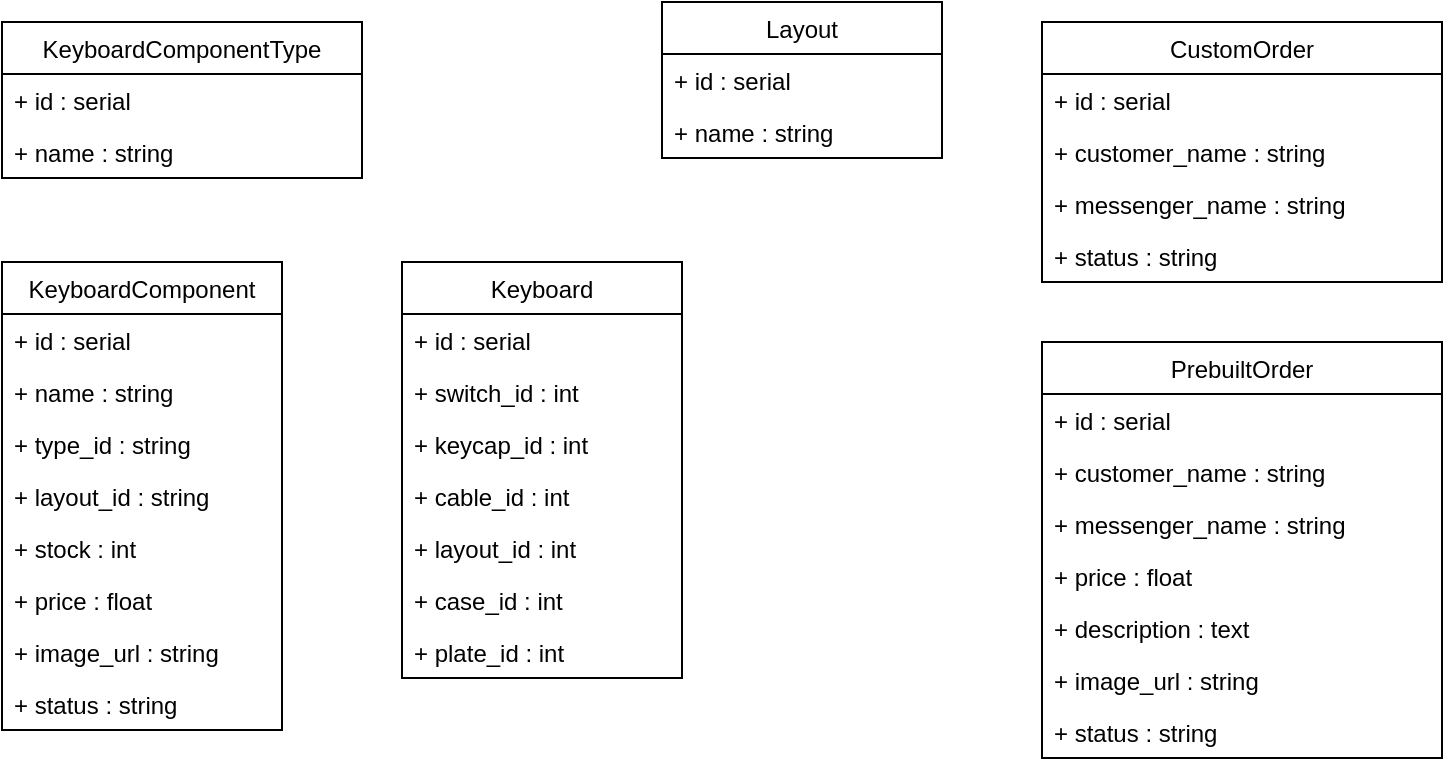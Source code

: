 <mxfile version="13.8.0" type="github">
  <diagram id="C5RBs43oDa-KdzZeNtuy" name="Page-1">
    <mxGraphModel dx="1673" dy="942" grid="1" gridSize="10" guides="1" tooltips="1" connect="1" arrows="1" fold="1" page="1" pageScale="1" pageWidth="827" pageHeight="1169" math="0" shadow="0">
      <root>
        <mxCell id="WIyWlLk6GJQsqaUBKTNV-0" />
        <mxCell id="WIyWlLk6GJQsqaUBKTNV-1" parent="WIyWlLk6GJQsqaUBKTNV-0" />
        <mxCell id="ertPSc1Y6yqL1A6kA6gl-8" value="CustomOrder" style="swimlane;fontStyle=0;childLayout=stackLayout;horizontal=1;startSize=26;fillColor=none;horizontalStack=0;resizeParent=1;resizeParentMax=0;resizeLast=0;collapsible=1;marginBottom=0;" vertex="1" parent="WIyWlLk6GJQsqaUBKTNV-1">
          <mxGeometry x="520" y="40" width="200" height="130" as="geometry" />
        </mxCell>
        <mxCell id="ertPSc1Y6yqL1A6kA6gl-9" value="+ id : serial" style="text;strokeColor=none;fillColor=none;align=left;verticalAlign=top;spacingLeft=4;spacingRight=4;overflow=hidden;rotatable=0;points=[[0,0.5],[1,0.5]];portConstraint=eastwest;" vertex="1" parent="ertPSc1Y6yqL1A6kA6gl-8">
          <mxGeometry y="26" width="200" height="26" as="geometry" />
        </mxCell>
        <mxCell id="ertPSc1Y6yqL1A6kA6gl-10" value="+ customer_name : string" style="text;strokeColor=none;fillColor=none;align=left;verticalAlign=top;spacingLeft=4;spacingRight=4;overflow=hidden;rotatable=0;points=[[0,0.5],[1,0.5]];portConstraint=eastwest;" vertex="1" parent="ertPSc1Y6yqL1A6kA6gl-8">
          <mxGeometry y="52" width="200" height="26" as="geometry" />
        </mxCell>
        <mxCell id="ertPSc1Y6yqL1A6kA6gl-11" value="+ messenger_name : string" style="text;strokeColor=none;fillColor=none;align=left;verticalAlign=top;spacingLeft=4;spacingRight=4;overflow=hidden;rotatable=0;points=[[0,0.5],[1,0.5]];portConstraint=eastwest;" vertex="1" parent="ertPSc1Y6yqL1A6kA6gl-8">
          <mxGeometry y="78" width="200" height="26" as="geometry" />
        </mxCell>
        <mxCell id="ertPSc1Y6yqL1A6kA6gl-20" value="+ status : string" style="text;strokeColor=none;fillColor=none;align=left;verticalAlign=top;spacingLeft=4;spacingRight=4;overflow=hidden;rotatable=0;points=[[0,0.5],[1,0.5]];portConstraint=eastwest;" vertex="1" parent="ertPSc1Y6yqL1A6kA6gl-8">
          <mxGeometry y="104" width="200" height="26" as="geometry" />
        </mxCell>
        <mxCell id="ertPSc1Y6yqL1A6kA6gl-21" value="PrebuiltOrder" style="swimlane;fontStyle=0;childLayout=stackLayout;horizontal=1;startSize=26;fillColor=none;horizontalStack=0;resizeParent=1;resizeParentMax=0;resizeLast=0;collapsible=1;marginBottom=0;" vertex="1" parent="WIyWlLk6GJQsqaUBKTNV-1">
          <mxGeometry x="520" y="200" width="200" height="208" as="geometry" />
        </mxCell>
        <mxCell id="ertPSc1Y6yqL1A6kA6gl-22" value="+ id : serial" style="text;strokeColor=none;fillColor=none;align=left;verticalAlign=top;spacingLeft=4;spacingRight=4;overflow=hidden;rotatable=0;points=[[0,0.5],[1,0.5]];portConstraint=eastwest;" vertex="1" parent="ertPSc1Y6yqL1A6kA6gl-21">
          <mxGeometry y="26" width="200" height="26" as="geometry" />
        </mxCell>
        <mxCell id="ertPSc1Y6yqL1A6kA6gl-23" value="+ customer_name : string" style="text;strokeColor=none;fillColor=none;align=left;verticalAlign=top;spacingLeft=4;spacingRight=4;overflow=hidden;rotatable=0;points=[[0,0.5],[1,0.5]];portConstraint=eastwest;" vertex="1" parent="ertPSc1Y6yqL1A6kA6gl-21">
          <mxGeometry y="52" width="200" height="26" as="geometry" />
        </mxCell>
        <mxCell id="ertPSc1Y6yqL1A6kA6gl-25" value="+ messenger_name : string" style="text;strokeColor=none;fillColor=none;align=left;verticalAlign=top;spacingLeft=4;spacingRight=4;overflow=hidden;rotatable=0;points=[[0,0.5],[1,0.5]];portConstraint=eastwest;" vertex="1" parent="ertPSc1Y6yqL1A6kA6gl-21">
          <mxGeometry y="78" width="200" height="26" as="geometry" />
        </mxCell>
        <mxCell id="ertPSc1Y6yqL1A6kA6gl-27" value="+ price : float" style="text;strokeColor=none;fillColor=none;align=left;verticalAlign=top;spacingLeft=4;spacingRight=4;overflow=hidden;rotatable=0;points=[[0,0.5],[1,0.5]];portConstraint=eastwest;" vertex="1" parent="ertPSc1Y6yqL1A6kA6gl-21">
          <mxGeometry y="104" width="200" height="26" as="geometry" />
        </mxCell>
        <mxCell id="ertPSc1Y6yqL1A6kA6gl-24" value="+ description : text" style="text;strokeColor=none;fillColor=none;align=left;verticalAlign=top;spacingLeft=4;spacingRight=4;overflow=hidden;rotatable=0;points=[[0,0.5],[1,0.5]];portConstraint=eastwest;" vertex="1" parent="ertPSc1Y6yqL1A6kA6gl-21">
          <mxGeometry y="130" width="200" height="26" as="geometry" />
        </mxCell>
        <mxCell id="ertPSc1Y6yqL1A6kA6gl-32" value="+ image_url : string" style="text;strokeColor=none;fillColor=none;align=left;verticalAlign=top;spacingLeft=4;spacingRight=4;overflow=hidden;rotatable=0;points=[[0,0.5],[1,0.5]];portConstraint=eastwest;" vertex="1" parent="ertPSc1Y6yqL1A6kA6gl-21">
          <mxGeometry y="156" width="200" height="26" as="geometry" />
        </mxCell>
        <mxCell id="ertPSc1Y6yqL1A6kA6gl-26" value="+ status : string" style="text;strokeColor=none;fillColor=none;align=left;verticalAlign=top;spacingLeft=4;spacingRight=4;overflow=hidden;rotatable=0;points=[[0,0.5],[1,0.5]];portConstraint=eastwest;" vertex="1" parent="ertPSc1Y6yqL1A6kA6gl-21">
          <mxGeometry y="182" width="200" height="26" as="geometry" />
        </mxCell>
        <mxCell id="ertPSc1Y6yqL1A6kA6gl-28" value="KeyboardComponent" style="swimlane;fontStyle=0;childLayout=stackLayout;horizontal=1;startSize=26;fillColor=none;horizontalStack=0;resizeParent=1;resizeParentMax=0;resizeLast=0;collapsible=1;marginBottom=0;" vertex="1" parent="WIyWlLk6GJQsqaUBKTNV-1">
          <mxGeometry y="160" width="140" height="234" as="geometry" />
        </mxCell>
        <mxCell id="ertPSc1Y6yqL1A6kA6gl-29" value="+ id : serial" style="text;strokeColor=none;fillColor=none;align=left;verticalAlign=top;spacingLeft=4;spacingRight=4;overflow=hidden;rotatable=0;points=[[0,0.5],[1,0.5]];portConstraint=eastwest;" vertex="1" parent="ertPSc1Y6yqL1A6kA6gl-28">
          <mxGeometry y="26" width="140" height="26" as="geometry" />
        </mxCell>
        <mxCell id="ertPSc1Y6yqL1A6kA6gl-30" value="+ name : string" style="text;strokeColor=none;fillColor=none;align=left;verticalAlign=top;spacingLeft=4;spacingRight=4;overflow=hidden;rotatable=0;points=[[0,0.5],[1,0.5]];portConstraint=eastwest;" vertex="1" parent="ertPSc1Y6yqL1A6kA6gl-28">
          <mxGeometry y="52" width="140" height="26" as="geometry" />
        </mxCell>
        <mxCell id="ertPSc1Y6yqL1A6kA6gl-31" value="+ type_id : string" style="text;strokeColor=none;fillColor=none;align=left;verticalAlign=top;spacingLeft=4;spacingRight=4;overflow=hidden;rotatable=0;points=[[0,0.5],[1,0.5]];portConstraint=eastwest;" vertex="1" parent="ertPSc1Y6yqL1A6kA6gl-28">
          <mxGeometry y="78" width="140" height="26" as="geometry" />
        </mxCell>
        <mxCell id="ertPSc1Y6yqL1A6kA6gl-37" value="+ layout_id : string" style="text;strokeColor=none;fillColor=none;align=left;verticalAlign=top;spacingLeft=4;spacingRight=4;overflow=hidden;rotatable=0;points=[[0,0.5],[1,0.5]];portConstraint=eastwest;" vertex="1" parent="ertPSc1Y6yqL1A6kA6gl-28">
          <mxGeometry y="104" width="140" height="26" as="geometry" />
        </mxCell>
        <mxCell id="ertPSc1Y6yqL1A6kA6gl-38" value="+ stock : int" style="text;strokeColor=none;fillColor=none;align=left;verticalAlign=top;spacingLeft=4;spacingRight=4;overflow=hidden;rotatable=0;points=[[0,0.5],[1,0.5]];portConstraint=eastwest;" vertex="1" parent="ertPSc1Y6yqL1A6kA6gl-28">
          <mxGeometry y="130" width="140" height="26" as="geometry" />
        </mxCell>
        <mxCell id="ertPSc1Y6yqL1A6kA6gl-39" value="+ price : float" style="text;strokeColor=none;fillColor=none;align=left;verticalAlign=top;spacingLeft=4;spacingRight=4;overflow=hidden;rotatable=0;points=[[0,0.5],[1,0.5]];portConstraint=eastwest;" vertex="1" parent="ertPSc1Y6yqL1A6kA6gl-28">
          <mxGeometry y="156" width="140" height="26" as="geometry" />
        </mxCell>
        <mxCell id="ertPSc1Y6yqL1A6kA6gl-40" value="+ image_url : string" style="text;strokeColor=none;fillColor=none;align=left;verticalAlign=top;spacingLeft=4;spacingRight=4;overflow=hidden;rotatable=0;points=[[0,0.5],[1,0.5]];portConstraint=eastwest;" vertex="1" parent="ertPSc1Y6yqL1A6kA6gl-28">
          <mxGeometry y="182" width="140" height="26" as="geometry" />
        </mxCell>
        <mxCell id="ertPSc1Y6yqL1A6kA6gl-41" value="+ status : string" style="text;strokeColor=none;fillColor=none;align=left;verticalAlign=top;spacingLeft=4;spacingRight=4;overflow=hidden;rotatable=0;points=[[0,0.5],[1,0.5]];portConstraint=eastwest;" vertex="1" parent="ertPSc1Y6yqL1A6kA6gl-28">
          <mxGeometry y="208" width="140" height="26" as="geometry" />
        </mxCell>
        <mxCell id="ertPSc1Y6yqL1A6kA6gl-0" value="Keyboard" style="swimlane;fontStyle=0;childLayout=stackLayout;horizontal=1;startSize=26;fillColor=none;horizontalStack=0;resizeParent=1;resizeParentMax=0;resizeLast=0;collapsible=1;marginBottom=0;" vertex="1" parent="WIyWlLk6GJQsqaUBKTNV-1">
          <mxGeometry x="200" y="160" width="140" height="208" as="geometry" />
        </mxCell>
        <mxCell id="ertPSc1Y6yqL1A6kA6gl-1" value="+ id : serial" style="text;strokeColor=none;fillColor=none;align=left;verticalAlign=top;spacingLeft=4;spacingRight=4;overflow=hidden;rotatable=0;points=[[0,0.5],[1,0.5]];portConstraint=eastwest;" vertex="1" parent="ertPSc1Y6yqL1A6kA6gl-0">
          <mxGeometry y="26" width="140" height="26" as="geometry" />
        </mxCell>
        <mxCell id="ertPSc1Y6yqL1A6kA6gl-2" value="+ switch_id : int" style="text;strokeColor=none;fillColor=none;align=left;verticalAlign=top;spacingLeft=4;spacingRight=4;overflow=hidden;rotatable=0;points=[[0,0.5],[1,0.5]];portConstraint=eastwest;" vertex="1" parent="ertPSc1Y6yqL1A6kA6gl-0">
          <mxGeometry y="52" width="140" height="26" as="geometry" />
        </mxCell>
        <mxCell id="ertPSc1Y6yqL1A6kA6gl-3" value="+ keycap_id : int" style="text;strokeColor=none;fillColor=none;align=left;verticalAlign=top;spacingLeft=4;spacingRight=4;overflow=hidden;rotatable=0;points=[[0,0.5],[1,0.5]];portConstraint=eastwest;" vertex="1" parent="ertPSc1Y6yqL1A6kA6gl-0">
          <mxGeometry y="78" width="140" height="26" as="geometry" />
        </mxCell>
        <mxCell id="ertPSc1Y6yqL1A6kA6gl-4" value="+ cable_id : int" style="text;strokeColor=none;fillColor=none;align=left;verticalAlign=top;spacingLeft=4;spacingRight=4;overflow=hidden;rotatable=0;points=[[0,0.5],[1,0.5]];portConstraint=eastwest;" vertex="1" parent="ertPSc1Y6yqL1A6kA6gl-0">
          <mxGeometry y="104" width="140" height="26" as="geometry" />
        </mxCell>
        <mxCell id="ertPSc1Y6yqL1A6kA6gl-5" value="+ layout_id : int" style="text;strokeColor=none;fillColor=none;align=left;verticalAlign=top;spacingLeft=4;spacingRight=4;overflow=hidden;rotatable=0;points=[[0,0.5],[1,0.5]];portConstraint=eastwest;" vertex="1" parent="ertPSc1Y6yqL1A6kA6gl-0">
          <mxGeometry y="130" width="140" height="26" as="geometry" />
        </mxCell>
        <mxCell id="ertPSc1Y6yqL1A6kA6gl-6" value="+ case_id : int" style="text;strokeColor=none;fillColor=none;align=left;verticalAlign=top;spacingLeft=4;spacingRight=4;overflow=hidden;rotatable=0;points=[[0,0.5],[1,0.5]];portConstraint=eastwest;" vertex="1" parent="ertPSc1Y6yqL1A6kA6gl-0">
          <mxGeometry y="156" width="140" height="26" as="geometry" />
        </mxCell>
        <mxCell id="ertPSc1Y6yqL1A6kA6gl-7" value="+ plate_id : int" style="text;strokeColor=none;fillColor=none;align=left;verticalAlign=top;spacingLeft=4;spacingRight=4;overflow=hidden;rotatable=0;points=[[0,0.5],[1,0.5]];portConstraint=eastwest;" vertex="1" parent="ertPSc1Y6yqL1A6kA6gl-0">
          <mxGeometry y="182" width="140" height="26" as="geometry" />
        </mxCell>
        <mxCell id="ertPSc1Y6yqL1A6kA6gl-33" value="KeyboardComponentType" style="swimlane;fontStyle=0;childLayout=stackLayout;horizontal=1;startSize=26;fillColor=none;horizontalStack=0;resizeParent=1;resizeParentMax=0;resizeLast=0;collapsible=1;marginBottom=0;" vertex="1" parent="WIyWlLk6GJQsqaUBKTNV-1">
          <mxGeometry y="40" width="180" height="78" as="geometry" />
        </mxCell>
        <mxCell id="ertPSc1Y6yqL1A6kA6gl-34" value="+ id : serial" style="text;strokeColor=none;fillColor=none;align=left;verticalAlign=top;spacingLeft=4;spacingRight=4;overflow=hidden;rotatable=0;points=[[0,0.5],[1,0.5]];portConstraint=eastwest;" vertex="1" parent="ertPSc1Y6yqL1A6kA6gl-33">
          <mxGeometry y="26" width="180" height="26" as="geometry" />
        </mxCell>
        <mxCell id="ertPSc1Y6yqL1A6kA6gl-35" value="+ name : string" style="text;strokeColor=none;fillColor=none;align=left;verticalAlign=top;spacingLeft=4;spacingRight=4;overflow=hidden;rotatable=0;points=[[0,0.5],[1,0.5]];portConstraint=eastwest;" vertex="1" parent="ertPSc1Y6yqL1A6kA6gl-33">
          <mxGeometry y="52" width="180" height="26" as="geometry" />
        </mxCell>
        <mxCell id="ertPSc1Y6yqL1A6kA6gl-12" value="Layout" style="swimlane;fontStyle=0;childLayout=stackLayout;horizontal=1;startSize=26;fillColor=none;horizontalStack=0;resizeParent=1;resizeParentMax=0;resizeLast=0;collapsible=1;marginBottom=0;" vertex="1" parent="WIyWlLk6GJQsqaUBKTNV-1">
          <mxGeometry x="330" y="30" width="140" height="78" as="geometry" />
        </mxCell>
        <mxCell id="ertPSc1Y6yqL1A6kA6gl-13" value="+ id : serial" style="text;strokeColor=none;fillColor=none;align=left;verticalAlign=top;spacingLeft=4;spacingRight=4;overflow=hidden;rotatable=0;points=[[0,0.5],[1,0.5]];portConstraint=eastwest;" vertex="1" parent="ertPSc1Y6yqL1A6kA6gl-12">
          <mxGeometry y="26" width="140" height="26" as="geometry" />
        </mxCell>
        <mxCell id="ertPSc1Y6yqL1A6kA6gl-14" value="+ name : string" style="text;strokeColor=none;fillColor=none;align=left;verticalAlign=top;spacingLeft=4;spacingRight=4;overflow=hidden;rotatable=0;points=[[0,0.5],[1,0.5]];portConstraint=eastwest;" vertex="1" parent="ertPSc1Y6yqL1A6kA6gl-12">
          <mxGeometry y="52" width="140" height="26" as="geometry" />
        </mxCell>
      </root>
    </mxGraphModel>
  </diagram>
</mxfile>
